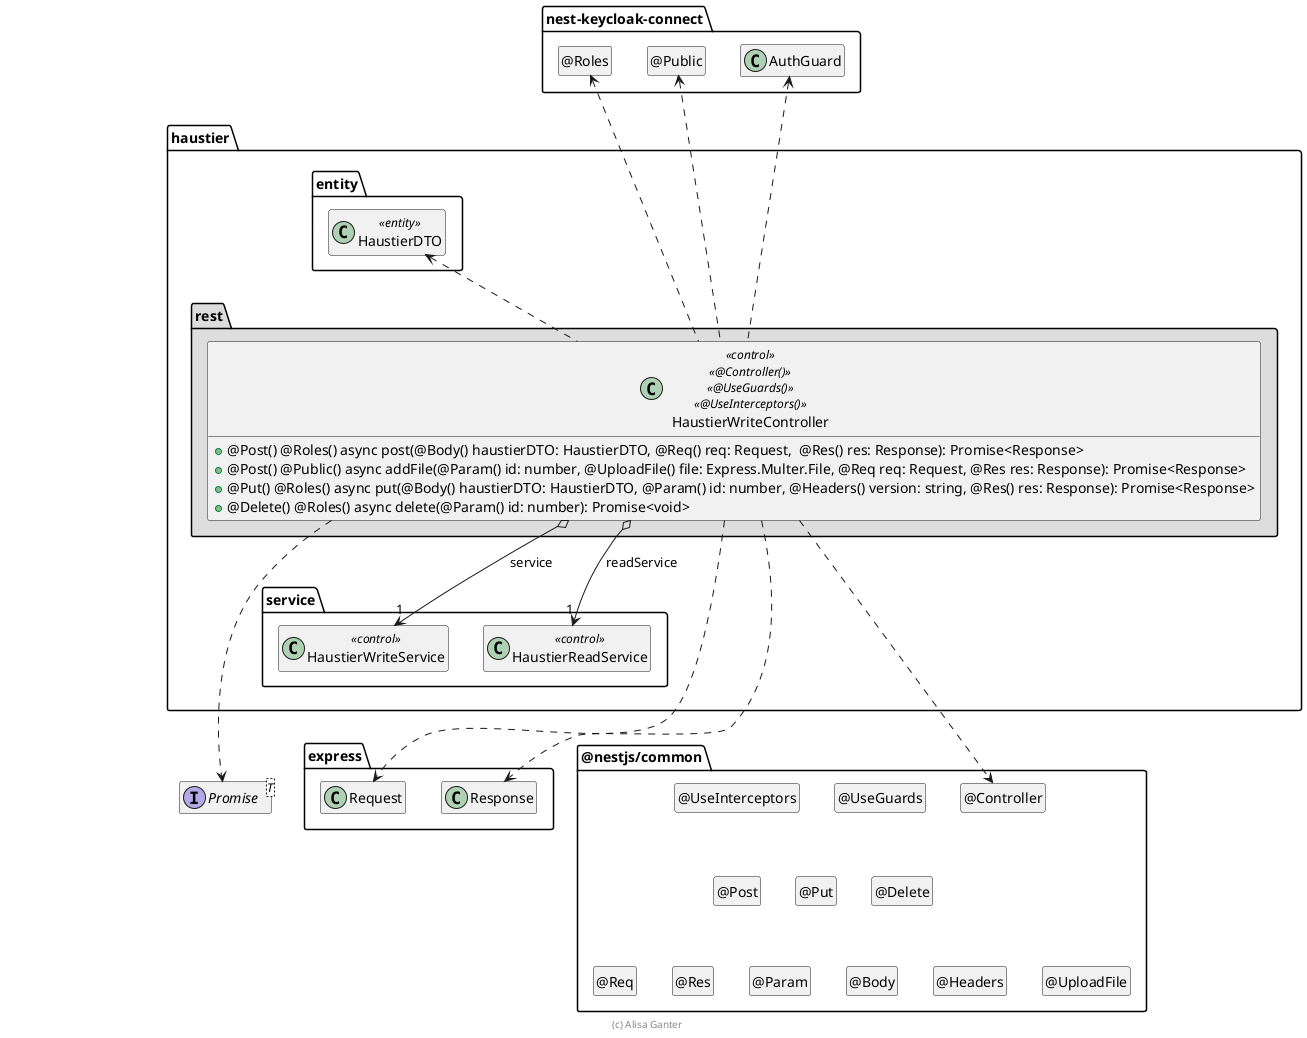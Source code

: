 @startuml Controller-Klasse

interface Promise<T>

package @nestjs/common {
  class "@Controller" as Controller
  hide Controller circle

  class "@UseGuards" as UseGuards
  hide UseGuards circle

  class "@UseInterceptors" as UseInterceptors
  hide UseInterceptors circle

  class "@Post" as Post
  hide Post circle

  class "@Put" as Put
  hide Put circle

  class "@Delete" as Delete
  hide Delete circle

  class "@Req" as Req
  hide Req circle

  class "@Res" as Res
  hide Res circle

  class "@Param" as Param
  hide Param circle

  class "@Body" as Body
  hide Body circle

  class "@Headers" as Headers
  hide Headers circle

  class "@UploadFile" as UploadFile
  hide UploadFile circle

  UseInterceptors .[hidden].> Post
  UseInterceptors .[hidden].> Put
  UseInterceptors .[hidden].> Delete

  Post .[hidden].> Req
  Post .[hidden].> Res
  Post .[hidden].> Param
  Post .[hidden].> Body
  Post .[hidden].> Headers
  Post .[hidden].> UploadFile
}

package nest-keycloak-connect {
  class AuthGuard

  class "@Public" as Public
  hide Public circle

  class "@Roles" as Roles
  hide Roles circle
}

package express {
  class Request
  class Response

  Response .right[hidden].> Controller
}

package haustier {
  package entity #FFFFFF {
    class HaustierDTO <<entity>>

    HaustierDTO .[hidden].> Promise
    HaustierDTO .[hidden].> Request
  }

  package service {
    class HaustierWriteService << control >>
    class HaustierReadService << control >>
  }

  package rest #DDDDDD {
    class HaustierWriteController << control >> << @Controller() >> << @UseGuards() >> << @UseInterceptors() >> {
      + @Post() @Roles() async post(@Body() haustierDTO: HaustierDTO, @Req() req: Request,  @Res() res: Response): Promise<Response>
      + @Post() @Public() async addFile(@Param() id: number, @UploadFile() file: Express.Multer.File, @Req req: Request, @Res res: Response): Promise<Response>
      + @Put() @Roles() async put(@Body() haustierDTO: HaustierDTO, @Param() id: number, @Headers() version: string, @Res() res: Response): Promise<Response>
      + @Delete() @Roles() async delete(@Param() id: number): Promise<void>
    }

    HaustierWriteController o--> "1" HaustierWriteService : service
    HaustierWriteController o--> "1" HaustierReadService : readService
    HaustierWriteController ..up> HaustierDTO

    HaustierWriteController ..> Controller

    HaustierWriteController .up.> AuthGuard
    HaustierWriteController .up.> Roles
    HaustierWriteController .up.> Public

    HaustierWriteController ..> Request
    HaustierWriteController ..> Response
    HaustierWriteController ..> Promise

    HaustierDTO .up[hidden].> Roles
    HaustierWriteService .[hidden].> Request
    HaustierWriteService .[hidden].> Promise
  }
}

hide empty members

footer (c) Alisa Ganter

@enduml

